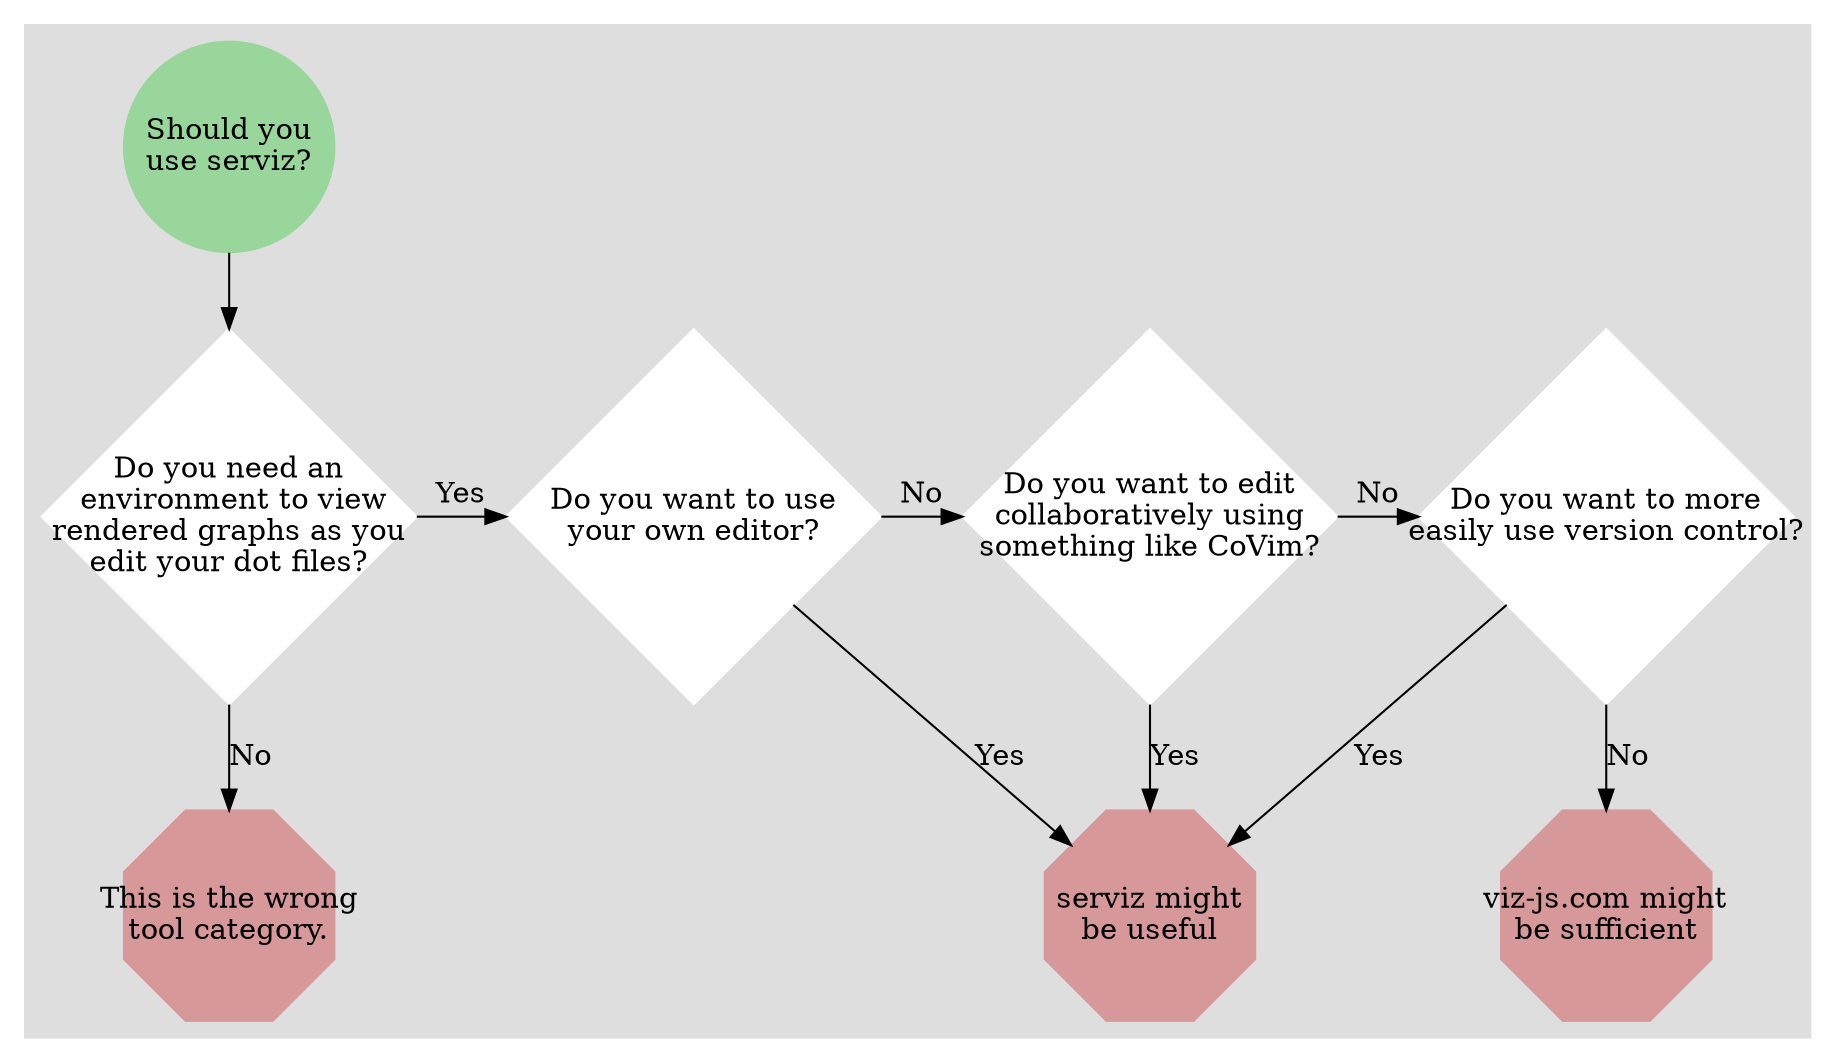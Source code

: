 # http://www.graphviz.org/content/cluster

digraph G {

	subgraph cluster_0 {
		style=filled;
		color="#dedede";
		node [style=filled,color=white];

        start [
            label="Should you\nuse serviz?",
            shape=circle,
            color="#98d69b",
            fixedsize=true,
            width=1.4];

        # ends
        {
            rank=same;
            node [shape=octagon, regular=true, fixedsize=true, width=1.4, color="#d69898"];
            no [label="This is the wrong\ntool category."];
            yes [label="serviz might\nbe useful"];
            vizjs [label="viz-js.com might\nbe sufficient"];
        }

        # questions
        {
            rank=same;
            node [shape=diamond, regular=true, fixedsize=true, width=2.5];
            q1 [label="Do you need an\n environment to view\nrendered graphs as you\nedit your dot files?"]
            q2 [label="Do you want to use\nyour own editor?"];
            q3 [label="Do you want to edit\ncollaboratively using\nsomething like CoVim?"];
            q4 [label="Do you want to more\neasily use version control?"];
        }

        start -> q1
        q1 -> q2 [label="Yes"]
        q1 -> no [label="No"]
        q2 -> yes [label="Yes"]
        q2 -> q3 [label="No"]
        q3 -> yes [label="Yes"]
        q3 -> q4 [label="No"]
        q4 -> yes [label="  Yes"]
        q4 -> vizjs [label="No"]
	}

}


